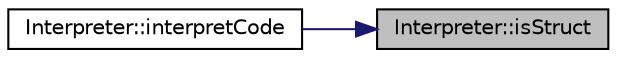 digraph "Interpreter::isStruct"
{
 // LATEX_PDF_SIZE
  edge [fontname="Helvetica",fontsize="10",labelfontname="Helvetica",labelfontsize="10"];
  node [fontname="Helvetica",fontsize="10",shape=record];
  rankdir="RL";
  Node1 [label="Interpreter::isStruct",height=0.2,width=0.4,color="black", fillcolor="grey75", style="filled", fontcolor="black",tooltip=" "];
  Node1 -> Node2 [dir="back",color="midnightblue",fontsize="10",style="solid",fontname="Helvetica"];
  Node2 [label="Interpreter::interpretCode",height=0.2,width=0.4,color="black", fillcolor="white", style="filled",URL="$classInterpreter.html#a247c03a89b6620c59718d9f46be2aa23",tooltip="Es el método que permite interpretar el contenido del código escrito."];
}

